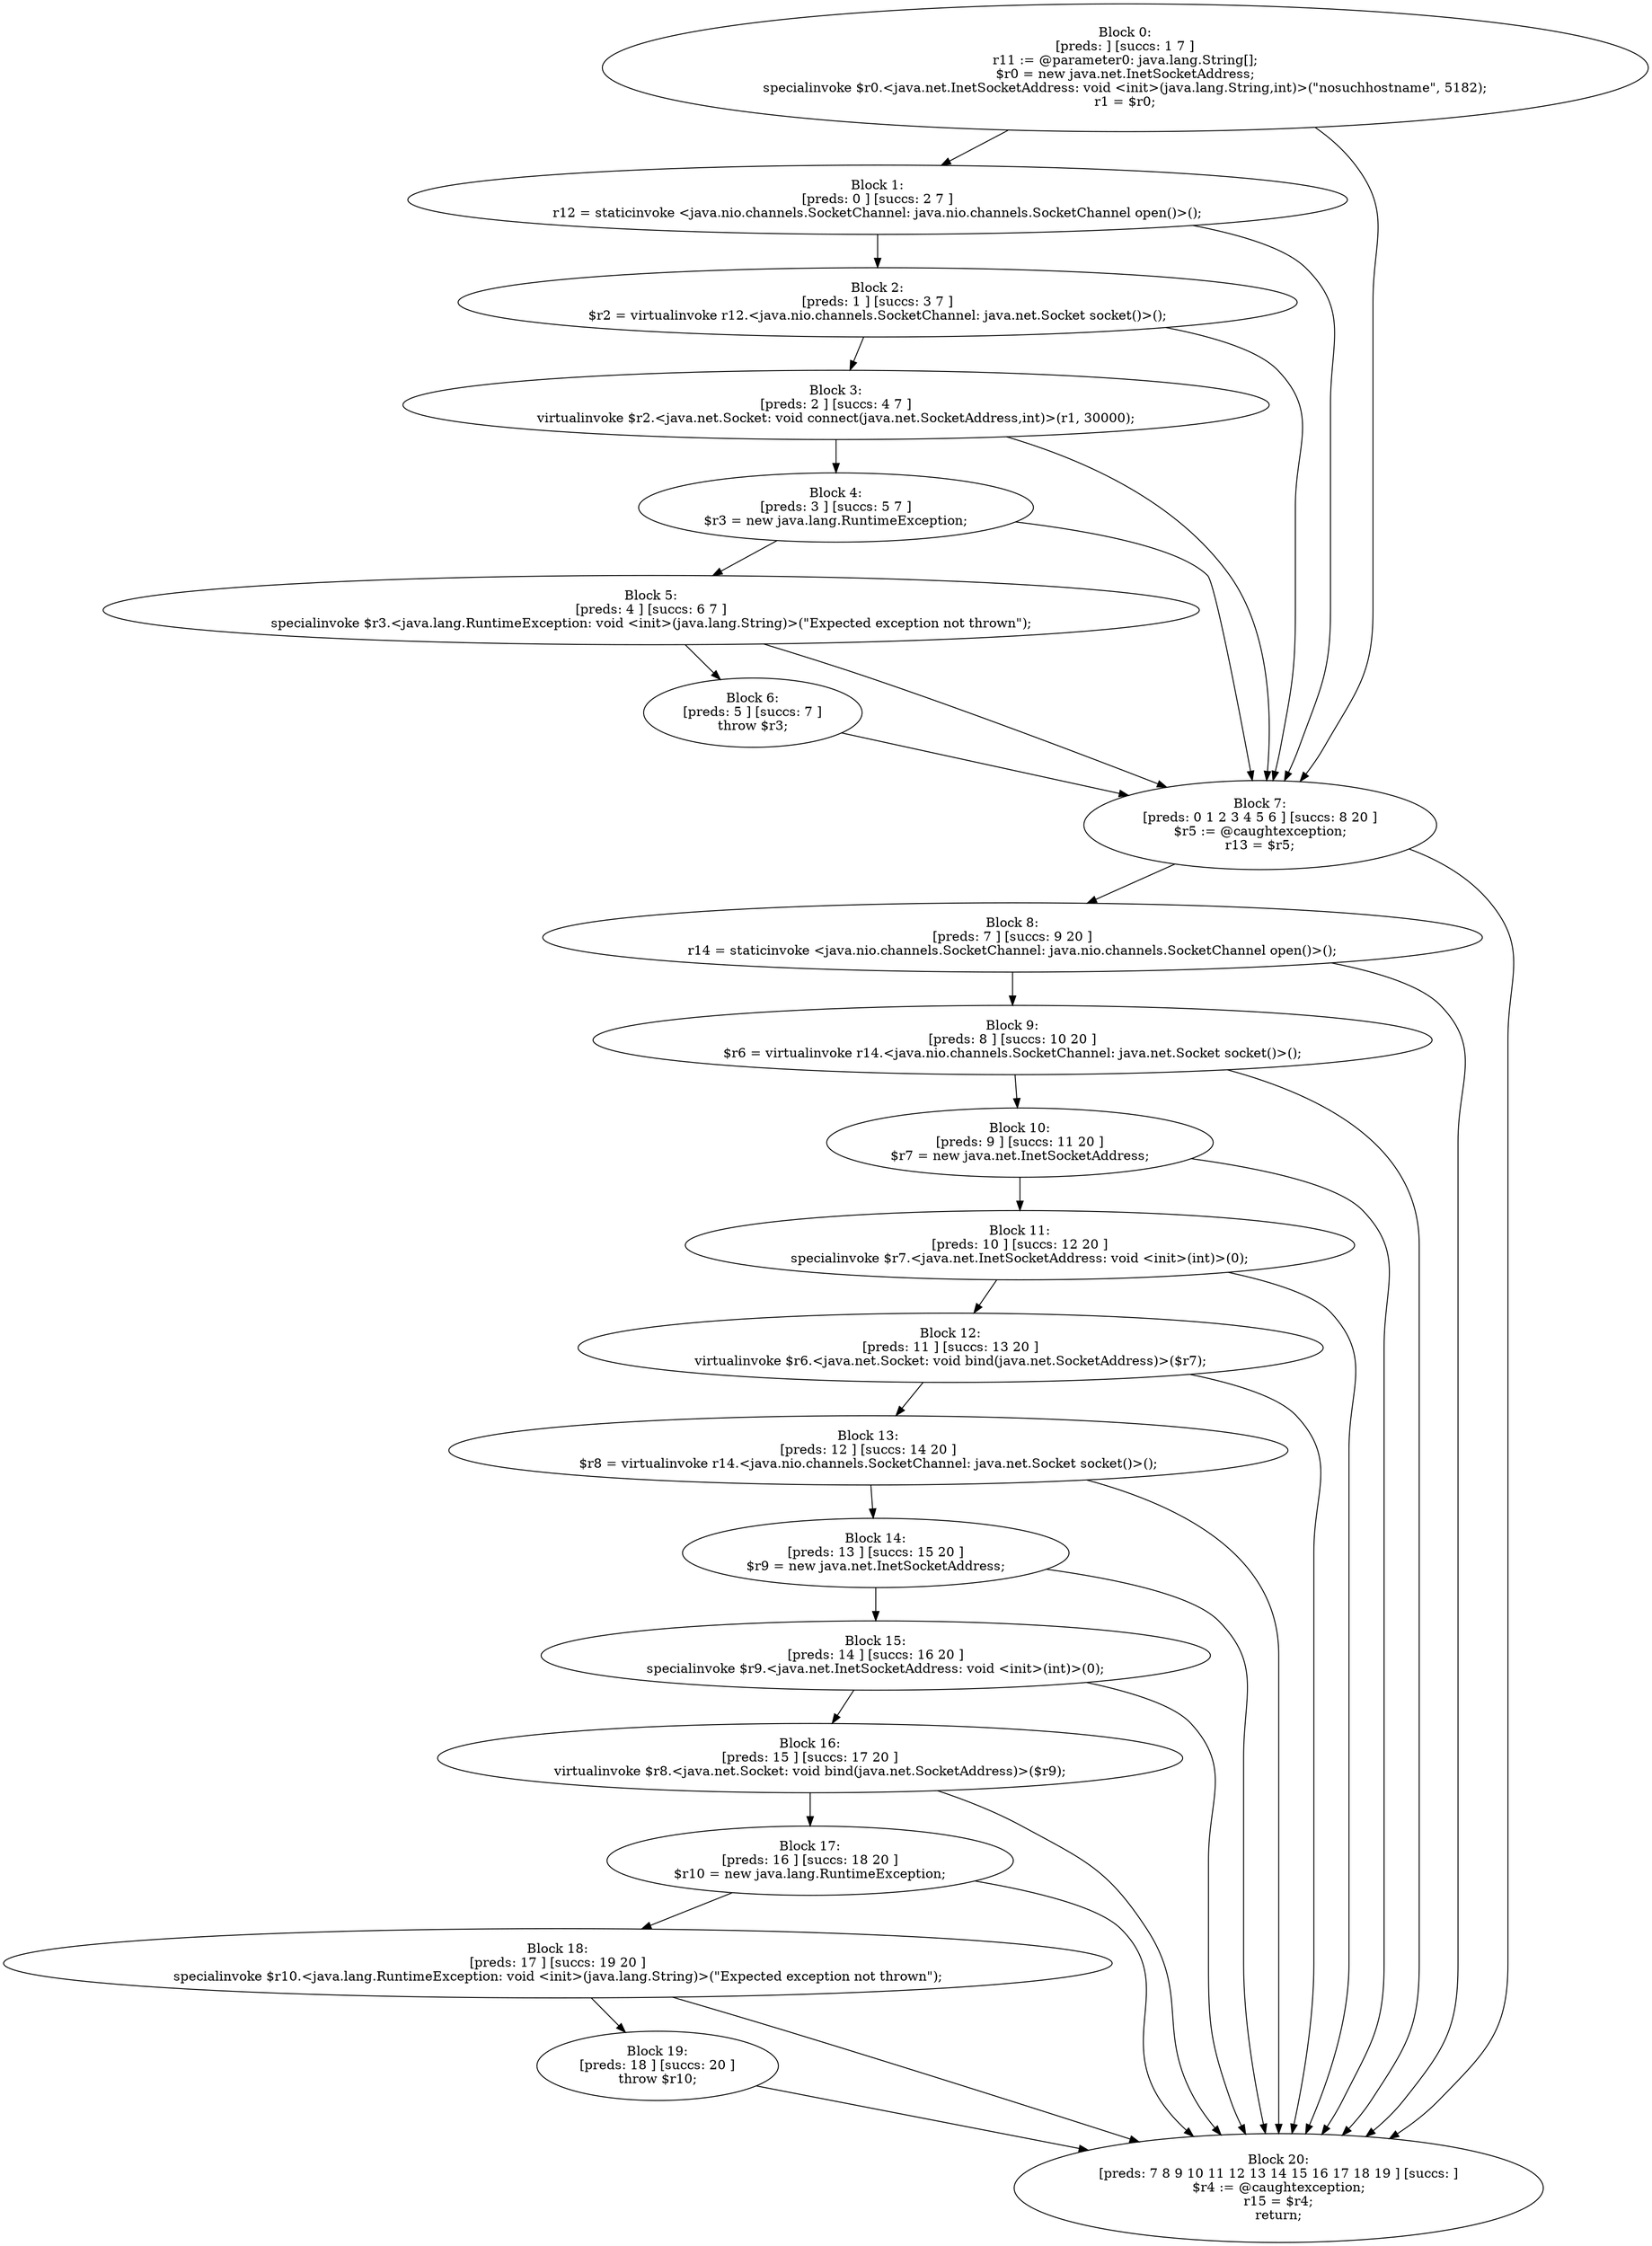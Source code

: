digraph "unitGraph" {
    "Block 0:
[preds: ] [succs: 1 7 ]
r11 := @parameter0: java.lang.String[];
$r0 = new java.net.InetSocketAddress;
specialinvoke $r0.<java.net.InetSocketAddress: void <init>(java.lang.String,int)>(\"nosuchhostname\", 5182);
r1 = $r0;
"
    "Block 1:
[preds: 0 ] [succs: 2 7 ]
r12 = staticinvoke <java.nio.channels.SocketChannel: java.nio.channels.SocketChannel open()>();
"
    "Block 2:
[preds: 1 ] [succs: 3 7 ]
$r2 = virtualinvoke r12.<java.nio.channels.SocketChannel: java.net.Socket socket()>();
"
    "Block 3:
[preds: 2 ] [succs: 4 7 ]
virtualinvoke $r2.<java.net.Socket: void connect(java.net.SocketAddress,int)>(r1, 30000);
"
    "Block 4:
[preds: 3 ] [succs: 5 7 ]
$r3 = new java.lang.RuntimeException;
"
    "Block 5:
[preds: 4 ] [succs: 6 7 ]
specialinvoke $r3.<java.lang.RuntimeException: void <init>(java.lang.String)>(\"Expected exception not thrown\");
"
    "Block 6:
[preds: 5 ] [succs: 7 ]
throw $r3;
"
    "Block 7:
[preds: 0 1 2 3 4 5 6 ] [succs: 8 20 ]
$r5 := @caughtexception;
r13 = $r5;
"
    "Block 8:
[preds: 7 ] [succs: 9 20 ]
r14 = staticinvoke <java.nio.channels.SocketChannel: java.nio.channels.SocketChannel open()>();
"
    "Block 9:
[preds: 8 ] [succs: 10 20 ]
$r6 = virtualinvoke r14.<java.nio.channels.SocketChannel: java.net.Socket socket()>();
"
    "Block 10:
[preds: 9 ] [succs: 11 20 ]
$r7 = new java.net.InetSocketAddress;
"
    "Block 11:
[preds: 10 ] [succs: 12 20 ]
specialinvoke $r7.<java.net.InetSocketAddress: void <init>(int)>(0);
"
    "Block 12:
[preds: 11 ] [succs: 13 20 ]
virtualinvoke $r6.<java.net.Socket: void bind(java.net.SocketAddress)>($r7);
"
    "Block 13:
[preds: 12 ] [succs: 14 20 ]
$r8 = virtualinvoke r14.<java.nio.channels.SocketChannel: java.net.Socket socket()>();
"
    "Block 14:
[preds: 13 ] [succs: 15 20 ]
$r9 = new java.net.InetSocketAddress;
"
    "Block 15:
[preds: 14 ] [succs: 16 20 ]
specialinvoke $r9.<java.net.InetSocketAddress: void <init>(int)>(0);
"
    "Block 16:
[preds: 15 ] [succs: 17 20 ]
virtualinvoke $r8.<java.net.Socket: void bind(java.net.SocketAddress)>($r9);
"
    "Block 17:
[preds: 16 ] [succs: 18 20 ]
$r10 = new java.lang.RuntimeException;
"
    "Block 18:
[preds: 17 ] [succs: 19 20 ]
specialinvoke $r10.<java.lang.RuntimeException: void <init>(java.lang.String)>(\"Expected exception not thrown\");
"
    "Block 19:
[preds: 18 ] [succs: 20 ]
throw $r10;
"
    "Block 20:
[preds: 7 8 9 10 11 12 13 14 15 16 17 18 19 ] [succs: ]
$r4 := @caughtexception;
r15 = $r4;
return;
"
    "Block 0:
[preds: ] [succs: 1 7 ]
r11 := @parameter0: java.lang.String[];
$r0 = new java.net.InetSocketAddress;
specialinvoke $r0.<java.net.InetSocketAddress: void <init>(java.lang.String,int)>(\"nosuchhostname\", 5182);
r1 = $r0;
"->"Block 1:
[preds: 0 ] [succs: 2 7 ]
r12 = staticinvoke <java.nio.channels.SocketChannel: java.nio.channels.SocketChannel open()>();
";
    "Block 0:
[preds: ] [succs: 1 7 ]
r11 := @parameter0: java.lang.String[];
$r0 = new java.net.InetSocketAddress;
specialinvoke $r0.<java.net.InetSocketAddress: void <init>(java.lang.String,int)>(\"nosuchhostname\", 5182);
r1 = $r0;
"->"Block 7:
[preds: 0 1 2 3 4 5 6 ] [succs: 8 20 ]
$r5 := @caughtexception;
r13 = $r5;
";
    "Block 1:
[preds: 0 ] [succs: 2 7 ]
r12 = staticinvoke <java.nio.channels.SocketChannel: java.nio.channels.SocketChannel open()>();
"->"Block 2:
[preds: 1 ] [succs: 3 7 ]
$r2 = virtualinvoke r12.<java.nio.channels.SocketChannel: java.net.Socket socket()>();
";
    "Block 1:
[preds: 0 ] [succs: 2 7 ]
r12 = staticinvoke <java.nio.channels.SocketChannel: java.nio.channels.SocketChannel open()>();
"->"Block 7:
[preds: 0 1 2 3 4 5 6 ] [succs: 8 20 ]
$r5 := @caughtexception;
r13 = $r5;
";
    "Block 2:
[preds: 1 ] [succs: 3 7 ]
$r2 = virtualinvoke r12.<java.nio.channels.SocketChannel: java.net.Socket socket()>();
"->"Block 3:
[preds: 2 ] [succs: 4 7 ]
virtualinvoke $r2.<java.net.Socket: void connect(java.net.SocketAddress,int)>(r1, 30000);
";
    "Block 2:
[preds: 1 ] [succs: 3 7 ]
$r2 = virtualinvoke r12.<java.nio.channels.SocketChannel: java.net.Socket socket()>();
"->"Block 7:
[preds: 0 1 2 3 4 5 6 ] [succs: 8 20 ]
$r5 := @caughtexception;
r13 = $r5;
";
    "Block 3:
[preds: 2 ] [succs: 4 7 ]
virtualinvoke $r2.<java.net.Socket: void connect(java.net.SocketAddress,int)>(r1, 30000);
"->"Block 4:
[preds: 3 ] [succs: 5 7 ]
$r3 = new java.lang.RuntimeException;
";
    "Block 3:
[preds: 2 ] [succs: 4 7 ]
virtualinvoke $r2.<java.net.Socket: void connect(java.net.SocketAddress,int)>(r1, 30000);
"->"Block 7:
[preds: 0 1 2 3 4 5 6 ] [succs: 8 20 ]
$r5 := @caughtexception;
r13 = $r5;
";
    "Block 4:
[preds: 3 ] [succs: 5 7 ]
$r3 = new java.lang.RuntimeException;
"->"Block 5:
[preds: 4 ] [succs: 6 7 ]
specialinvoke $r3.<java.lang.RuntimeException: void <init>(java.lang.String)>(\"Expected exception not thrown\");
";
    "Block 4:
[preds: 3 ] [succs: 5 7 ]
$r3 = new java.lang.RuntimeException;
"->"Block 7:
[preds: 0 1 2 3 4 5 6 ] [succs: 8 20 ]
$r5 := @caughtexception;
r13 = $r5;
";
    "Block 5:
[preds: 4 ] [succs: 6 7 ]
specialinvoke $r3.<java.lang.RuntimeException: void <init>(java.lang.String)>(\"Expected exception not thrown\");
"->"Block 6:
[preds: 5 ] [succs: 7 ]
throw $r3;
";
    "Block 5:
[preds: 4 ] [succs: 6 7 ]
specialinvoke $r3.<java.lang.RuntimeException: void <init>(java.lang.String)>(\"Expected exception not thrown\");
"->"Block 7:
[preds: 0 1 2 3 4 5 6 ] [succs: 8 20 ]
$r5 := @caughtexception;
r13 = $r5;
";
    "Block 6:
[preds: 5 ] [succs: 7 ]
throw $r3;
"->"Block 7:
[preds: 0 1 2 3 4 5 6 ] [succs: 8 20 ]
$r5 := @caughtexception;
r13 = $r5;
";
    "Block 7:
[preds: 0 1 2 3 4 5 6 ] [succs: 8 20 ]
$r5 := @caughtexception;
r13 = $r5;
"->"Block 8:
[preds: 7 ] [succs: 9 20 ]
r14 = staticinvoke <java.nio.channels.SocketChannel: java.nio.channels.SocketChannel open()>();
";
    "Block 7:
[preds: 0 1 2 3 4 5 6 ] [succs: 8 20 ]
$r5 := @caughtexception;
r13 = $r5;
"->"Block 20:
[preds: 7 8 9 10 11 12 13 14 15 16 17 18 19 ] [succs: ]
$r4 := @caughtexception;
r15 = $r4;
return;
";
    "Block 8:
[preds: 7 ] [succs: 9 20 ]
r14 = staticinvoke <java.nio.channels.SocketChannel: java.nio.channels.SocketChannel open()>();
"->"Block 9:
[preds: 8 ] [succs: 10 20 ]
$r6 = virtualinvoke r14.<java.nio.channels.SocketChannel: java.net.Socket socket()>();
";
    "Block 8:
[preds: 7 ] [succs: 9 20 ]
r14 = staticinvoke <java.nio.channels.SocketChannel: java.nio.channels.SocketChannel open()>();
"->"Block 20:
[preds: 7 8 9 10 11 12 13 14 15 16 17 18 19 ] [succs: ]
$r4 := @caughtexception;
r15 = $r4;
return;
";
    "Block 9:
[preds: 8 ] [succs: 10 20 ]
$r6 = virtualinvoke r14.<java.nio.channels.SocketChannel: java.net.Socket socket()>();
"->"Block 10:
[preds: 9 ] [succs: 11 20 ]
$r7 = new java.net.InetSocketAddress;
";
    "Block 9:
[preds: 8 ] [succs: 10 20 ]
$r6 = virtualinvoke r14.<java.nio.channels.SocketChannel: java.net.Socket socket()>();
"->"Block 20:
[preds: 7 8 9 10 11 12 13 14 15 16 17 18 19 ] [succs: ]
$r4 := @caughtexception;
r15 = $r4;
return;
";
    "Block 10:
[preds: 9 ] [succs: 11 20 ]
$r7 = new java.net.InetSocketAddress;
"->"Block 11:
[preds: 10 ] [succs: 12 20 ]
specialinvoke $r7.<java.net.InetSocketAddress: void <init>(int)>(0);
";
    "Block 10:
[preds: 9 ] [succs: 11 20 ]
$r7 = new java.net.InetSocketAddress;
"->"Block 20:
[preds: 7 8 9 10 11 12 13 14 15 16 17 18 19 ] [succs: ]
$r4 := @caughtexception;
r15 = $r4;
return;
";
    "Block 11:
[preds: 10 ] [succs: 12 20 ]
specialinvoke $r7.<java.net.InetSocketAddress: void <init>(int)>(0);
"->"Block 12:
[preds: 11 ] [succs: 13 20 ]
virtualinvoke $r6.<java.net.Socket: void bind(java.net.SocketAddress)>($r7);
";
    "Block 11:
[preds: 10 ] [succs: 12 20 ]
specialinvoke $r7.<java.net.InetSocketAddress: void <init>(int)>(0);
"->"Block 20:
[preds: 7 8 9 10 11 12 13 14 15 16 17 18 19 ] [succs: ]
$r4 := @caughtexception;
r15 = $r4;
return;
";
    "Block 12:
[preds: 11 ] [succs: 13 20 ]
virtualinvoke $r6.<java.net.Socket: void bind(java.net.SocketAddress)>($r7);
"->"Block 13:
[preds: 12 ] [succs: 14 20 ]
$r8 = virtualinvoke r14.<java.nio.channels.SocketChannel: java.net.Socket socket()>();
";
    "Block 12:
[preds: 11 ] [succs: 13 20 ]
virtualinvoke $r6.<java.net.Socket: void bind(java.net.SocketAddress)>($r7);
"->"Block 20:
[preds: 7 8 9 10 11 12 13 14 15 16 17 18 19 ] [succs: ]
$r4 := @caughtexception;
r15 = $r4;
return;
";
    "Block 13:
[preds: 12 ] [succs: 14 20 ]
$r8 = virtualinvoke r14.<java.nio.channels.SocketChannel: java.net.Socket socket()>();
"->"Block 14:
[preds: 13 ] [succs: 15 20 ]
$r9 = new java.net.InetSocketAddress;
";
    "Block 13:
[preds: 12 ] [succs: 14 20 ]
$r8 = virtualinvoke r14.<java.nio.channels.SocketChannel: java.net.Socket socket()>();
"->"Block 20:
[preds: 7 8 9 10 11 12 13 14 15 16 17 18 19 ] [succs: ]
$r4 := @caughtexception;
r15 = $r4;
return;
";
    "Block 14:
[preds: 13 ] [succs: 15 20 ]
$r9 = new java.net.InetSocketAddress;
"->"Block 15:
[preds: 14 ] [succs: 16 20 ]
specialinvoke $r9.<java.net.InetSocketAddress: void <init>(int)>(0);
";
    "Block 14:
[preds: 13 ] [succs: 15 20 ]
$r9 = new java.net.InetSocketAddress;
"->"Block 20:
[preds: 7 8 9 10 11 12 13 14 15 16 17 18 19 ] [succs: ]
$r4 := @caughtexception;
r15 = $r4;
return;
";
    "Block 15:
[preds: 14 ] [succs: 16 20 ]
specialinvoke $r9.<java.net.InetSocketAddress: void <init>(int)>(0);
"->"Block 16:
[preds: 15 ] [succs: 17 20 ]
virtualinvoke $r8.<java.net.Socket: void bind(java.net.SocketAddress)>($r9);
";
    "Block 15:
[preds: 14 ] [succs: 16 20 ]
specialinvoke $r9.<java.net.InetSocketAddress: void <init>(int)>(0);
"->"Block 20:
[preds: 7 8 9 10 11 12 13 14 15 16 17 18 19 ] [succs: ]
$r4 := @caughtexception;
r15 = $r4;
return;
";
    "Block 16:
[preds: 15 ] [succs: 17 20 ]
virtualinvoke $r8.<java.net.Socket: void bind(java.net.SocketAddress)>($r9);
"->"Block 17:
[preds: 16 ] [succs: 18 20 ]
$r10 = new java.lang.RuntimeException;
";
    "Block 16:
[preds: 15 ] [succs: 17 20 ]
virtualinvoke $r8.<java.net.Socket: void bind(java.net.SocketAddress)>($r9);
"->"Block 20:
[preds: 7 8 9 10 11 12 13 14 15 16 17 18 19 ] [succs: ]
$r4 := @caughtexception;
r15 = $r4;
return;
";
    "Block 17:
[preds: 16 ] [succs: 18 20 ]
$r10 = new java.lang.RuntimeException;
"->"Block 18:
[preds: 17 ] [succs: 19 20 ]
specialinvoke $r10.<java.lang.RuntimeException: void <init>(java.lang.String)>(\"Expected exception not thrown\");
";
    "Block 17:
[preds: 16 ] [succs: 18 20 ]
$r10 = new java.lang.RuntimeException;
"->"Block 20:
[preds: 7 8 9 10 11 12 13 14 15 16 17 18 19 ] [succs: ]
$r4 := @caughtexception;
r15 = $r4;
return;
";
    "Block 18:
[preds: 17 ] [succs: 19 20 ]
specialinvoke $r10.<java.lang.RuntimeException: void <init>(java.lang.String)>(\"Expected exception not thrown\");
"->"Block 19:
[preds: 18 ] [succs: 20 ]
throw $r10;
";
    "Block 18:
[preds: 17 ] [succs: 19 20 ]
specialinvoke $r10.<java.lang.RuntimeException: void <init>(java.lang.String)>(\"Expected exception not thrown\");
"->"Block 20:
[preds: 7 8 9 10 11 12 13 14 15 16 17 18 19 ] [succs: ]
$r4 := @caughtexception;
r15 = $r4;
return;
";
    "Block 19:
[preds: 18 ] [succs: 20 ]
throw $r10;
"->"Block 20:
[preds: 7 8 9 10 11 12 13 14 15 16 17 18 19 ] [succs: ]
$r4 := @caughtexception;
r15 = $r4;
return;
";
}
